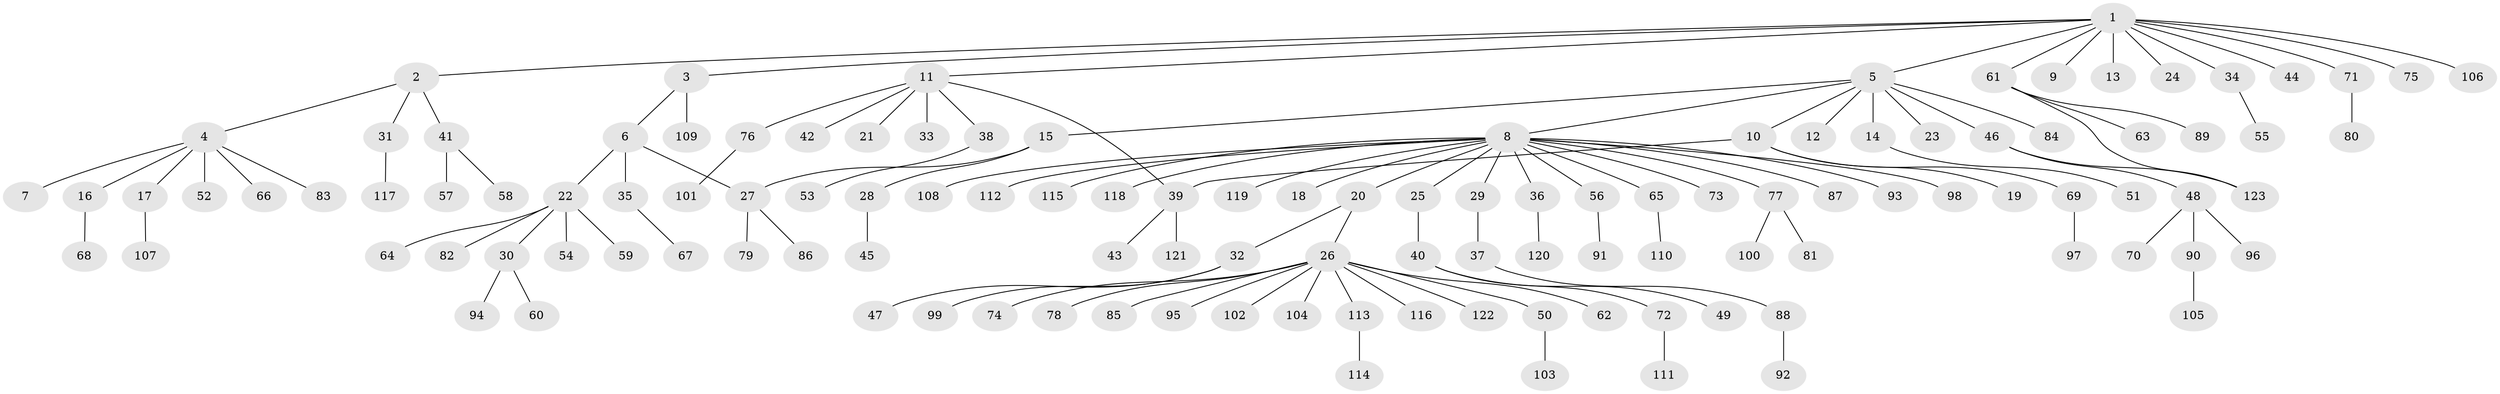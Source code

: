 // coarse degree distribution, {20: 0.01098901098901099, 4: 0.03296703296703297, 2: 0.13186813186813187, 6: 0.02197802197802198, 8: 0.01098901098901099, 17: 0.01098901098901099, 1: 0.7142857142857143, 3: 0.04395604395604396, 11: 0.01098901098901099, 5: 0.01098901098901099}
// Generated by graph-tools (version 1.1) at 2025/41/03/06/25 10:41:51]
// undirected, 123 vertices, 125 edges
graph export_dot {
graph [start="1"]
  node [color=gray90,style=filled];
  1;
  2;
  3;
  4;
  5;
  6;
  7;
  8;
  9;
  10;
  11;
  12;
  13;
  14;
  15;
  16;
  17;
  18;
  19;
  20;
  21;
  22;
  23;
  24;
  25;
  26;
  27;
  28;
  29;
  30;
  31;
  32;
  33;
  34;
  35;
  36;
  37;
  38;
  39;
  40;
  41;
  42;
  43;
  44;
  45;
  46;
  47;
  48;
  49;
  50;
  51;
  52;
  53;
  54;
  55;
  56;
  57;
  58;
  59;
  60;
  61;
  62;
  63;
  64;
  65;
  66;
  67;
  68;
  69;
  70;
  71;
  72;
  73;
  74;
  75;
  76;
  77;
  78;
  79;
  80;
  81;
  82;
  83;
  84;
  85;
  86;
  87;
  88;
  89;
  90;
  91;
  92;
  93;
  94;
  95;
  96;
  97;
  98;
  99;
  100;
  101;
  102;
  103;
  104;
  105;
  106;
  107;
  108;
  109;
  110;
  111;
  112;
  113;
  114;
  115;
  116;
  117;
  118;
  119;
  120;
  121;
  122;
  123;
  1 -- 2;
  1 -- 3;
  1 -- 5;
  1 -- 9;
  1 -- 11;
  1 -- 13;
  1 -- 24;
  1 -- 34;
  1 -- 44;
  1 -- 61;
  1 -- 71;
  1 -- 75;
  1 -- 106;
  2 -- 4;
  2 -- 31;
  2 -- 41;
  3 -- 6;
  3 -- 109;
  4 -- 7;
  4 -- 16;
  4 -- 17;
  4 -- 52;
  4 -- 66;
  4 -- 83;
  5 -- 8;
  5 -- 10;
  5 -- 12;
  5 -- 14;
  5 -- 15;
  5 -- 23;
  5 -- 46;
  5 -- 84;
  6 -- 22;
  6 -- 27;
  6 -- 35;
  8 -- 18;
  8 -- 20;
  8 -- 25;
  8 -- 29;
  8 -- 36;
  8 -- 56;
  8 -- 65;
  8 -- 73;
  8 -- 77;
  8 -- 87;
  8 -- 93;
  8 -- 98;
  8 -- 108;
  8 -- 112;
  8 -- 115;
  8 -- 118;
  8 -- 119;
  10 -- 19;
  10 -- 39;
  10 -- 69;
  11 -- 21;
  11 -- 33;
  11 -- 38;
  11 -- 39;
  11 -- 42;
  11 -- 76;
  14 -- 51;
  15 -- 27;
  15 -- 28;
  16 -- 68;
  17 -- 107;
  20 -- 26;
  20 -- 32;
  22 -- 30;
  22 -- 54;
  22 -- 59;
  22 -- 64;
  22 -- 82;
  25 -- 40;
  26 -- 50;
  26 -- 62;
  26 -- 74;
  26 -- 78;
  26 -- 85;
  26 -- 95;
  26 -- 102;
  26 -- 104;
  26 -- 113;
  26 -- 116;
  26 -- 122;
  27 -- 79;
  27 -- 86;
  28 -- 45;
  29 -- 37;
  30 -- 60;
  30 -- 94;
  31 -- 117;
  32 -- 47;
  32 -- 99;
  34 -- 55;
  35 -- 67;
  36 -- 120;
  37 -- 88;
  38 -- 53;
  39 -- 43;
  39 -- 121;
  40 -- 49;
  40 -- 72;
  41 -- 57;
  41 -- 58;
  46 -- 48;
  46 -- 123;
  48 -- 70;
  48 -- 90;
  48 -- 96;
  50 -- 103;
  56 -- 91;
  61 -- 63;
  61 -- 89;
  61 -- 123;
  65 -- 110;
  69 -- 97;
  71 -- 80;
  72 -- 111;
  76 -- 101;
  77 -- 81;
  77 -- 100;
  88 -- 92;
  90 -- 105;
  113 -- 114;
}
